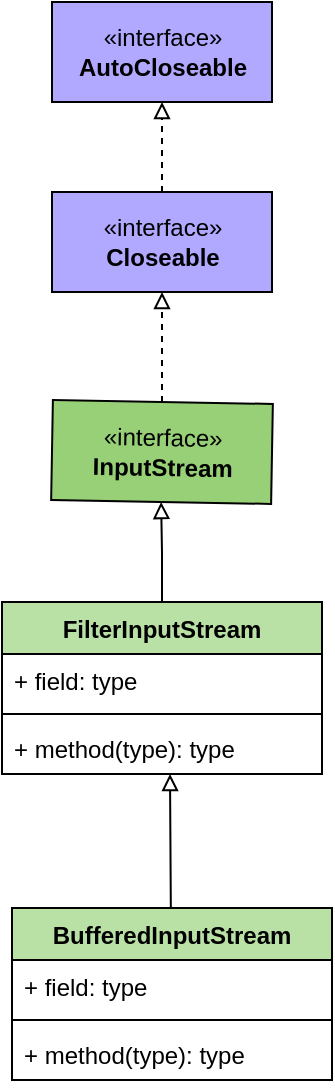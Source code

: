 <mxGraphModel grid="1" gridSize="10" guides="1" tooltips="1" connect="1" arrows="1" fold="1" page="1" pageScale="1" pageWidth="827" pageHeight="1169" background="#ffffff"><root><mxCell id="0"/><mxCell id="1" parent="0"/><mxCell id="5" value="«interface»&lt;br&gt;&lt;b&gt;AutoCloseable&lt;/b&gt;" style="html=1;fillColor=#B1A8FF;" parent="1" vertex="1"><mxGeometry x="420" y="50" width="110" height="50" as="geometry"/></mxCell><mxCell id="7" style="edgeStyle=orthogonalEdgeStyle;rounded=0;html=1;entryX=0.5;entryY=1;jettySize=auto;orthogonalLoop=1;endArrow=block;endFill=0;dashed=1;" parent="1" source="6" target="5" edge="1"><mxGeometry relative="1" as="geometry"/></mxCell><mxCell id="6" value="«interface»&lt;br&gt;&lt;b&gt;Closeable&lt;/b&gt;" style="html=1;fillColor=#B1A8FF;" parent="1" vertex="1"><mxGeometry x="420" y="145" width="110" height="50" as="geometry"/></mxCell><mxCell id="11" style="edgeStyle=orthogonalEdgeStyle;rounded=0;html=1;entryX=0.5;entryY=1;dashed=1;endArrow=block;endFill=0;jettySize=auto;orthogonalLoop=1;" parent="1" source="10" target="6" edge="1"><mxGeometry relative="1" as="geometry"/></mxCell><mxCell id="10" value="«interface»&lt;br&gt;&lt;b&gt;InputStream&lt;/b&gt;" style="html=1;rotation=1;fillColor=#97D077;" parent="1" vertex="1"><mxGeometry x="420" y="250" width="110" height="50" as="geometry"/></mxCell><mxCell id="16" style="edgeStyle=orthogonalEdgeStyle;rounded=0;html=1;entryX=0.5;entryY=1;endArrow=block;endFill=0;jettySize=auto;orthogonalLoop=1;" parent="1" source="12" target="10" edge="1"><mxGeometry relative="1" as="geometry"/></mxCell><mxCell id="12" value="FilterInputStream" style="swimlane;fontStyle=1;align=center;verticalAlign=top;childLayout=stackLayout;horizontal=1;startSize=26;horizontalStack=0;resizeParent=1;resizeParentMax=0;resizeLast=0;collapsible=1;marginBottom=0;swimlaneFillColor=#ffffff;fillColor=#B9E0A5;" parent="1" vertex="1"><mxGeometry x="395" y="350" width="160" height="86" as="geometry"/></mxCell><mxCell id="13" value="+ field: type" style="text;strokeColor=none;fillColor=none;align=left;verticalAlign=top;spacingLeft=4;spacingRight=4;overflow=hidden;rotatable=0;points=[[0,0.5],[1,0.5]];portConstraint=eastwest;" parent="12" vertex="1"><mxGeometry y="26" width="160" height="26" as="geometry"/></mxCell><mxCell id="14" value="" style="line;strokeWidth=1;fillColor=none;align=left;verticalAlign=middle;spacingTop=-1;spacingLeft=3;spacingRight=3;rotatable=0;labelPosition=right;points=[];portConstraint=eastwest;" parent="12" vertex="1"><mxGeometry y="52" width="160" height="8" as="geometry"/></mxCell><mxCell id="15" value="+ method(type): type" style="text;strokeColor=none;fillColor=none;align=left;verticalAlign=top;spacingLeft=4;spacingRight=4;overflow=hidden;rotatable=0;points=[[0,0.5],[1,0.5]];portConstraint=eastwest;" parent="12" vertex="1"><mxGeometry y="60" width="160" height="26" as="geometry"/></mxCell><mxCell id="21" style="edgeStyle=orthogonalEdgeStyle;rounded=0;html=1;endArrow=block;endFill=0;jettySize=auto;orthogonalLoop=1;" parent="12" edge="1"><mxGeometry relative="1" as="geometry"><mxPoint x="19" y="166" as="sourcePoint"/><mxPoint x="84" y="86" as="targetPoint"/></mxGeometry></mxCell><mxCell id="17" value="BufferedInputStream" style="swimlane;fontStyle=1;align=center;verticalAlign=top;childLayout=stackLayout;horizontal=1;startSize=26;horizontalStack=0;resizeParent=1;resizeParentMax=0;resizeLast=0;collapsible=1;marginBottom=0;swimlaneFillColor=#ffffff;fillColor=#B9E0A5;" parent="1" vertex="1"><mxGeometry x="400" y="503" width="160" height="86" as="geometry"/></mxCell><mxCell id="18" value="+ field: type" style="text;strokeColor=none;fillColor=none;align=left;verticalAlign=top;spacingLeft=4;spacingRight=4;overflow=hidden;rotatable=0;points=[[0,0.5],[1,0.5]];portConstraint=eastwest;" parent="17" vertex="1"><mxGeometry y="26" width="160" height="26" as="geometry"/></mxCell><mxCell id="19" value="" style="line;strokeWidth=1;fillColor=none;align=left;verticalAlign=middle;spacingTop=-1;spacingLeft=3;spacingRight=3;rotatable=0;labelPosition=right;points=[];portConstraint=eastwest;" parent="17" vertex="1"><mxGeometry y="52" width="160" height="8" as="geometry"/></mxCell><mxCell id="20" value="+ method(type): type" style="text;strokeColor=none;fillColor=none;align=left;verticalAlign=top;spacingLeft=4;spacingRight=4;overflow=hidden;rotatable=0;points=[[0,0.5],[1,0.5]];portConstraint=eastwest;" parent="17" vertex="1"><mxGeometry y="60" width="160" height="26" as="geometry"/></mxCell></root></mxGraphModel>